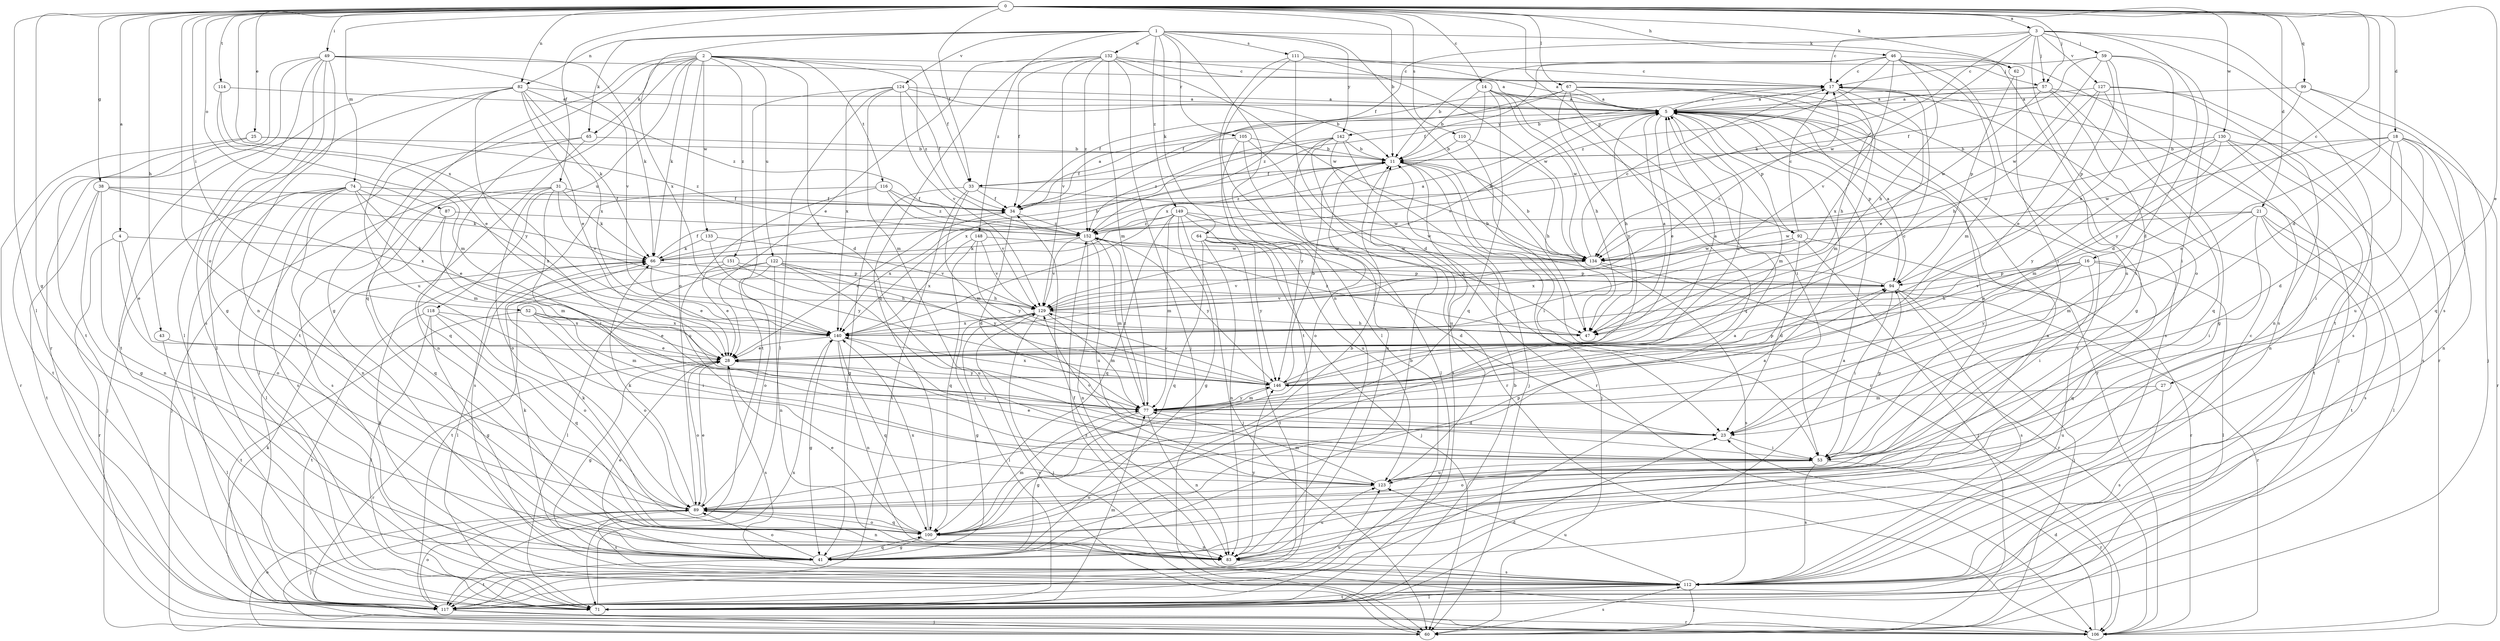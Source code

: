 strict digraph  {
0;
1;
2;
3;
4;
5;
11;
14;
16;
17;
18;
21;
23;
25;
27;
28;
31;
33;
34;
38;
41;
43;
46;
47;
49;
52;
53;
57;
59;
60;
62;
64;
65;
66;
67;
71;
74;
77;
82;
83;
87;
89;
92;
94;
99;
100;
105;
106;
110;
111;
112;
114;
116;
117;
118;
122;
123;
124;
127;
129;
130;
132;
133;
134;
140;
142;
146;
148;
149;
151;
152;
0 -> 3  [label=a];
0 -> 4  [label=a];
0 -> 11  [label=b];
0 -> 14  [label=c];
0 -> 16  [label=c];
0 -> 18  [label=d];
0 -> 21  [label=d];
0 -> 23  [label=d];
0 -> 25  [label=e];
0 -> 27  [label=e];
0 -> 31  [label=f];
0 -> 33  [label=f];
0 -> 38  [label=g];
0 -> 41  [label=g];
0 -> 43  [label=h];
0 -> 46  [label=h];
0 -> 49  [label=i];
0 -> 52  [label=i];
0 -> 57  [label=j];
0 -> 62  [label=k];
0 -> 67  [label=l];
0 -> 71  [label=l];
0 -> 74  [label=m];
0 -> 82  [label=n];
0 -> 87  [label=o];
0 -> 89  [label=o];
0 -> 92  [label=p];
0 -> 99  [label=q];
0 -> 110  [label=s];
0 -> 114  [label=t];
0 -> 130  [label=w];
0 -> 140  [label=x];
1 -> 47  [label=h];
1 -> 62  [label=k];
1 -> 64  [label=k];
1 -> 65  [label=k];
1 -> 82  [label=n];
1 -> 83  [label=n];
1 -> 105  [label=r];
1 -> 111  [label=s];
1 -> 124  [label=v];
1 -> 132  [label=w];
1 -> 140  [label=x];
1 -> 142  [label=y];
1 -> 148  [label=z];
1 -> 149  [label=z];
2 -> 23  [label=d];
2 -> 33  [label=f];
2 -> 41  [label=g];
2 -> 57  [label=j];
2 -> 65  [label=k];
2 -> 66  [label=k];
2 -> 89  [label=o];
2 -> 100  [label=q];
2 -> 116  [label=t];
2 -> 117  [label=t];
2 -> 118  [label=u];
2 -> 122  [label=u];
2 -> 133  [label=w];
2 -> 151  [label=z];
2 -> 152  [label=z];
3 -> 17  [label=c];
3 -> 23  [label=d];
3 -> 33  [label=f];
3 -> 57  [label=j];
3 -> 59  [label=j];
3 -> 66  [label=k];
3 -> 89  [label=o];
3 -> 112  [label=s];
3 -> 117  [label=t];
3 -> 127  [label=v];
3 -> 134  [label=w];
4 -> 28  [label=e];
4 -> 66  [label=k];
4 -> 89  [label=o];
4 -> 106  [label=r];
5 -> 17  [label=c];
5 -> 28  [label=e];
5 -> 47  [label=h];
5 -> 77  [label=m];
5 -> 92  [label=p];
5 -> 94  [label=p];
5 -> 106  [label=r];
5 -> 112  [label=s];
5 -> 129  [label=v];
5 -> 142  [label=y];
11 -> 33  [label=f];
11 -> 53  [label=i];
11 -> 60  [label=j];
11 -> 89  [label=o];
11 -> 123  [label=u];
11 -> 152  [label=z];
14 -> 5  [label=a];
14 -> 11  [label=b];
14 -> 47  [label=h];
14 -> 53  [label=i];
14 -> 100  [label=q];
14 -> 134  [label=w];
14 -> 140  [label=x];
16 -> 47  [label=h];
16 -> 53  [label=i];
16 -> 71  [label=l];
16 -> 94  [label=p];
16 -> 100  [label=q];
16 -> 129  [label=v];
16 -> 146  [label=y];
17 -> 5  [label=a];
17 -> 28  [label=e];
17 -> 34  [label=f];
17 -> 60  [label=j];
17 -> 140  [label=x];
18 -> 11  [label=b];
18 -> 23  [label=d];
18 -> 28  [label=e];
18 -> 53  [label=i];
18 -> 83  [label=n];
18 -> 106  [label=r];
18 -> 123  [label=u];
18 -> 134  [label=w];
21 -> 53  [label=i];
21 -> 71  [label=l];
21 -> 77  [label=m];
21 -> 112  [label=s];
21 -> 117  [label=t];
21 -> 134  [label=w];
21 -> 152  [label=z];
23 -> 53  [label=i];
25 -> 11  [label=b];
25 -> 106  [label=r];
25 -> 117  [label=t];
25 -> 152  [label=z];
27 -> 77  [label=m];
27 -> 112  [label=s];
27 -> 123  [label=u];
28 -> 5  [label=a];
28 -> 41  [label=g];
28 -> 89  [label=o];
28 -> 106  [label=r];
28 -> 112  [label=s];
28 -> 146  [label=y];
31 -> 34  [label=f];
31 -> 53  [label=i];
31 -> 60  [label=j];
31 -> 66  [label=k];
31 -> 89  [label=o];
31 -> 112  [label=s];
31 -> 129  [label=v];
33 -> 34  [label=f];
33 -> 41  [label=g];
33 -> 77  [label=m];
33 -> 117  [label=t];
33 -> 134  [label=w];
34 -> 5  [label=a];
34 -> 23  [label=d];
34 -> 28  [label=e];
34 -> 152  [label=z];
38 -> 34  [label=f];
38 -> 41  [label=g];
38 -> 66  [label=k];
38 -> 83  [label=n];
38 -> 117  [label=t];
38 -> 140  [label=x];
41 -> 5  [label=a];
41 -> 11  [label=b];
41 -> 28  [label=e];
41 -> 66  [label=k];
41 -> 89  [label=o];
41 -> 100  [label=q];
41 -> 117  [label=t];
43 -> 28  [label=e];
43 -> 71  [label=l];
46 -> 11  [label=b];
46 -> 17  [label=c];
46 -> 34  [label=f];
46 -> 41  [label=g];
46 -> 47  [label=h];
46 -> 77  [label=m];
46 -> 112  [label=s];
46 -> 123  [label=u];
46 -> 129  [label=v];
46 -> 152  [label=z];
47 -> 5  [label=a];
47 -> 152  [label=z];
49 -> 17  [label=c];
49 -> 41  [label=g];
49 -> 66  [label=k];
49 -> 71  [label=l];
49 -> 83  [label=n];
49 -> 106  [label=r];
49 -> 112  [label=s];
49 -> 117  [label=t];
49 -> 129  [label=v];
52 -> 28  [label=e];
52 -> 53  [label=i];
52 -> 77  [label=m];
52 -> 89  [label=o];
52 -> 117  [label=t];
52 -> 140  [label=x];
53 -> 28  [label=e];
53 -> 89  [label=o];
53 -> 94  [label=p];
53 -> 106  [label=r];
53 -> 112  [label=s];
53 -> 123  [label=u];
53 -> 129  [label=v];
57 -> 5  [label=a];
57 -> 11  [label=b];
57 -> 53  [label=i];
57 -> 100  [label=q];
57 -> 112  [label=s];
57 -> 134  [label=w];
59 -> 17  [label=c];
59 -> 23  [label=d];
59 -> 34  [label=f];
59 -> 53  [label=i];
59 -> 94  [label=p];
59 -> 134  [label=w];
59 -> 140  [label=x];
60 -> 89  [label=o];
60 -> 112  [label=s];
60 -> 129  [label=v];
62 -> 53  [label=i];
62 -> 94  [label=p];
64 -> 23  [label=d];
64 -> 60  [label=j];
64 -> 83  [label=n];
64 -> 100  [label=q];
64 -> 117  [label=t];
64 -> 134  [label=w];
64 -> 146  [label=y];
65 -> 11  [label=b];
65 -> 71  [label=l];
65 -> 83  [label=n];
65 -> 100  [label=q];
66 -> 5  [label=a];
66 -> 11  [label=b];
66 -> 28  [label=e];
66 -> 34  [label=f];
66 -> 94  [label=p];
67 -> 5  [label=a];
67 -> 34  [label=f];
67 -> 47  [label=h];
67 -> 77  [label=m];
67 -> 100  [label=q];
67 -> 112  [label=s];
67 -> 146  [label=y];
67 -> 152  [label=z];
71 -> 5  [label=a];
71 -> 11  [label=b];
71 -> 23  [label=d];
71 -> 77  [label=m];
71 -> 140  [label=x];
74 -> 28  [label=e];
74 -> 34  [label=f];
74 -> 60  [label=j];
74 -> 71  [label=l];
74 -> 77  [label=m];
74 -> 83  [label=n];
74 -> 112  [label=s];
74 -> 117  [label=t];
74 -> 140  [label=x];
77 -> 23  [label=d];
77 -> 41  [label=g];
77 -> 83  [label=n];
77 -> 146  [label=y];
77 -> 152  [label=z];
82 -> 5  [label=a];
82 -> 28  [label=e];
82 -> 66  [label=k];
82 -> 71  [label=l];
82 -> 117  [label=t];
82 -> 123  [label=u];
82 -> 140  [label=x];
82 -> 146  [label=y];
82 -> 152  [label=z];
83 -> 5  [label=a];
83 -> 112  [label=s];
83 -> 123  [label=u];
83 -> 146  [label=y];
87 -> 77  [label=m];
87 -> 100  [label=q];
87 -> 152  [label=z];
89 -> 28  [label=e];
89 -> 60  [label=j];
89 -> 66  [label=k];
89 -> 83  [label=n];
89 -> 94  [label=p];
89 -> 100  [label=q];
89 -> 112  [label=s];
92 -> 17  [label=c];
92 -> 23  [label=d];
92 -> 60  [label=j];
92 -> 106  [label=r];
92 -> 134  [label=w];
92 -> 140  [label=x];
94 -> 5  [label=a];
94 -> 11  [label=b];
94 -> 53  [label=i];
94 -> 60  [label=j];
94 -> 106  [label=r];
94 -> 112  [label=s];
94 -> 129  [label=v];
99 -> 5  [label=a];
99 -> 60  [label=j];
99 -> 100  [label=q];
99 -> 146  [label=y];
100 -> 11  [label=b];
100 -> 28  [label=e];
100 -> 41  [label=g];
100 -> 66  [label=k];
100 -> 77  [label=m];
100 -> 83  [label=n];
100 -> 89  [label=o];
100 -> 140  [label=x];
105 -> 11  [label=b];
105 -> 34  [label=f];
105 -> 71  [label=l];
105 -> 106  [label=r];
105 -> 146  [label=y];
106 -> 23  [label=d];
106 -> 66  [label=k];
106 -> 152  [label=z];
110 -> 11  [label=b];
110 -> 47  [label=h];
110 -> 106  [label=r];
111 -> 5  [label=a];
111 -> 17  [label=c];
111 -> 23  [label=d];
111 -> 71  [label=l];
111 -> 117  [label=t];
111 -> 134  [label=w];
112 -> 17  [label=c];
112 -> 34  [label=f];
112 -> 60  [label=j];
112 -> 66  [label=k];
112 -> 71  [label=l];
112 -> 117  [label=t];
112 -> 123  [label=u];
114 -> 5  [label=a];
114 -> 28  [label=e];
114 -> 77  [label=m];
116 -> 34  [label=f];
116 -> 112  [label=s];
116 -> 123  [label=u];
116 -> 129  [label=v];
116 -> 152  [label=z];
117 -> 5  [label=a];
117 -> 60  [label=j];
117 -> 89  [label=o];
117 -> 106  [label=r];
117 -> 123  [label=u];
118 -> 41  [label=g];
118 -> 71  [label=l];
118 -> 89  [label=o];
118 -> 100  [label=q];
118 -> 117  [label=t];
118 -> 140  [label=x];
122 -> 47  [label=h];
122 -> 71  [label=l];
122 -> 83  [label=n];
122 -> 89  [label=o];
122 -> 94  [label=p];
122 -> 117  [label=t];
122 -> 123  [label=u];
122 -> 146  [label=y];
123 -> 5  [label=a];
123 -> 77  [label=m];
123 -> 89  [label=o];
124 -> 5  [label=a];
124 -> 11  [label=b];
124 -> 34  [label=f];
124 -> 71  [label=l];
124 -> 77  [label=m];
124 -> 117  [label=t];
124 -> 129  [label=v];
124 -> 140  [label=x];
127 -> 5  [label=a];
127 -> 28  [label=e];
127 -> 41  [label=g];
127 -> 47  [label=h];
127 -> 83  [label=n];
127 -> 106  [label=r];
129 -> 17  [label=c];
129 -> 41  [label=g];
129 -> 47  [label=h];
129 -> 60  [label=j];
129 -> 71  [label=l];
129 -> 77  [label=m];
129 -> 140  [label=x];
130 -> 11  [label=b];
130 -> 77  [label=m];
130 -> 83  [label=n];
130 -> 112  [label=s];
130 -> 117  [label=t];
130 -> 134  [label=w];
130 -> 146  [label=y];
132 -> 5  [label=a];
132 -> 17  [label=c];
132 -> 28  [label=e];
132 -> 34  [label=f];
132 -> 60  [label=j];
132 -> 77  [label=m];
132 -> 100  [label=q];
132 -> 129  [label=v];
132 -> 134  [label=w];
132 -> 152  [label=z];
133 -> 66  [label=k];
133 -> 129  [label=v];
133 -> 146  [label=y];
134 -> 11  [label=b];
134 -> 17  [label=c];
134 -> 106  [label=r];
134 -> 112  [label=s];
134 -> 129  [label=v];
140 -> 28  [label=e];
140 -> 41  [label=g];
140 -> 53  [label=i];
140 -> 83  [label=n];
140 -> 100  [label=q];
142 -> 11  [label=b];
142 -> 60  [label=j];
142 -> 83  [label=n];
142 -> 106  [label=r];
142 -> 117  [label=t];
142 -> 140  [label=x];
142 -> 152  [label=z];
146 -> 5  [label=a];
146 -> 11  [label=b];
146 -> 17  [label=c];
146 -> 77  [label=m];
146 -> 94  [label=p];
146 -> 129  [label=v];
146 -> 140  [label=x];
148 -> 100  [label=q];
148 -> 129  [label=v];
148 -> 134  [label=w];
148 -> 140  [label=x];
148 -> 146  [label=y];
149 -> 41  [label=g];
149 -> 47  [label=h];
149 -> 60  [label=j];
149 -> 77  [label=m];
149 -> 100  [label=q];
149 -> 123  [label=u];
149 -> 134  [label=w];
149 -> 140  [label=x];
149 -> 152  [label=z];
151 -> 28  [label=e];
151 -> 47  [label=h];
151 -> 71  [label=l];
151 -> 94  [label=p];
152 -> 66  [label=k];
152 -> 77  [label=m];
152 -> 83  [label=n];
152 -> 123  [label=u];
152 -> 129  [label=v];
152 -> 134  [label=w];
152 -> 146  [label=y];
}
